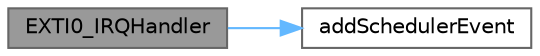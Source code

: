 digraph "EXTI0_IRQHandler"
{
 // LATEX_PDF_SIZE
  bgcolor="transparent";
  edge [fontname=Helvetica,fontsize=10,labelfontname=Helvetica,labelfontsize=10];
  node [fontname=Helvetica,fontsize=10,shape=box,height=0.2,width=0.4];
  rankdir="LR";
  Node1 [id="Node000001",label="EXTI0_IRQHandler",height=0.2,width=0.4,color="gray40", fillcolor="grey60", style="filled", fontcolor="black",tooltip=" "];
  Node1 -> Node2 [id="edge1_Node000001_Node000002",color="steelblue1",style="solid",tooltip=" "];
  Node2 [id="Node000002",label="addSchedulerEvent",height=0.2,width=0.4,color="grey40", fillcolor="white", style="filled",URL="$_scheduler_8c.html#a87054963e0e4425fd3f25bf04a595513",tooltip="Adds an event to the scheduler."];
}
